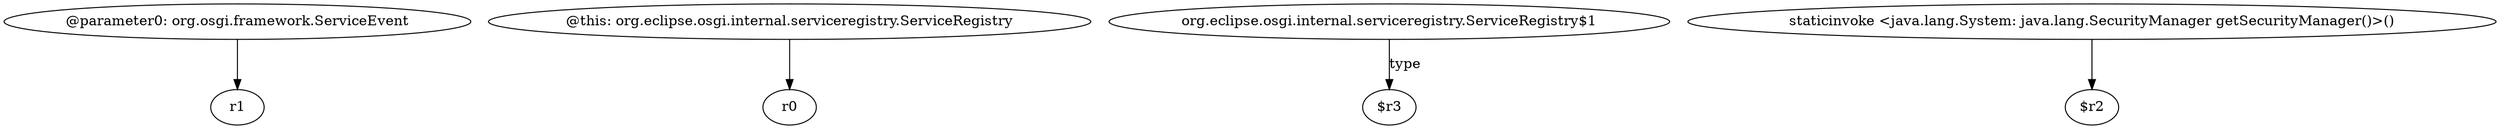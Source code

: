 digraph g {
0[label="@parameter0: org.osgi.framework.ServiceEvent"]
1[label="r1"]
0->1[label=""]
2[label="@this: org.eclipse.osgi.internal.serviceregistry.ServiceRegistry"]
3[label="r0"]
2->3[label=""]
4[label="org.eclipse.osgi.internal.serviceregistry.ServiceRegistry$1"]
5[label="$r3"]
4->5[label="type"]
6[label="staticinvoke <java.lang.System: java.lang.SecurityManager getSecurityManager()>()"]
7[label="$r2"]
6->7[label=""]
}